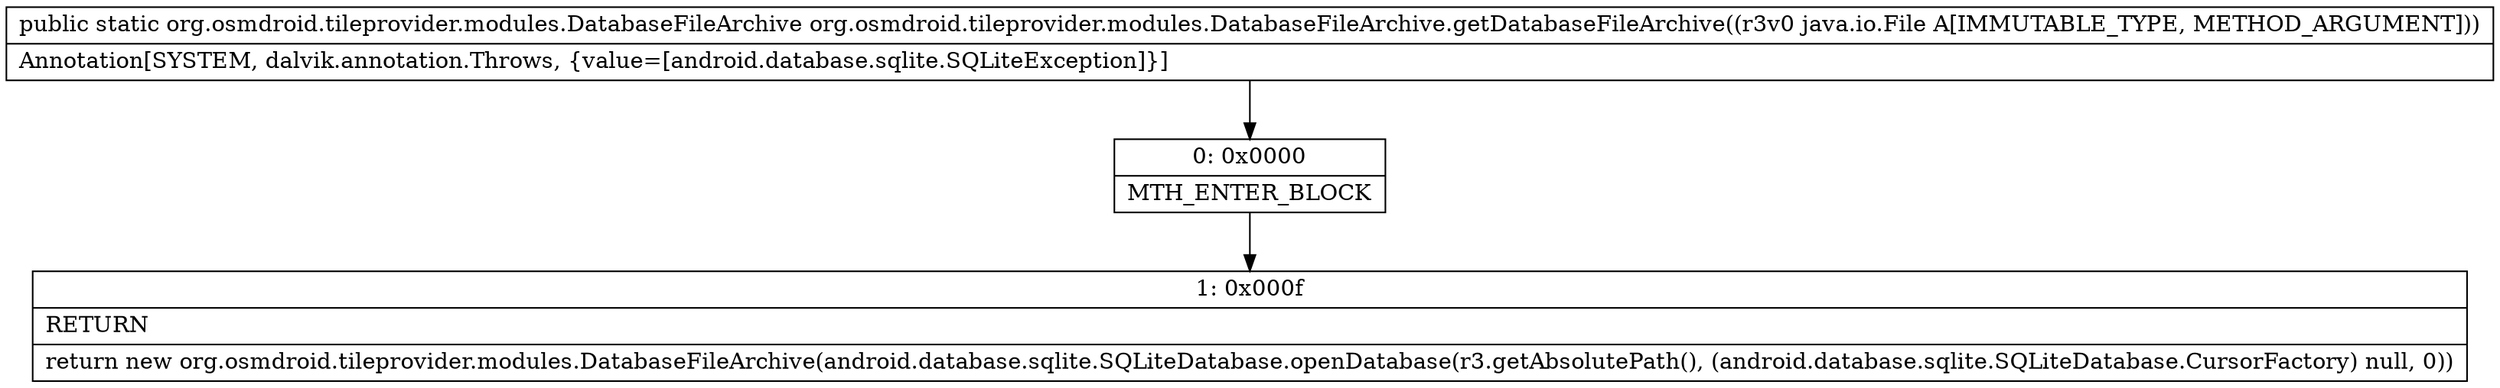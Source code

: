 digraph "CFG fororg.osmdroid.tileprovider.modules.DatabaseFileArchive.getDatabaseFileArchive(Ljava\/io\/File;)Lorg\/osmdroid\/tileprovider\/modules\/DatabaseFileArchive;" {
Node_0 [shape=record,label="{0\:\ 0x0000|MTH_ENTER_BLOCK\l}"];
Node_1 [shape=record,label="{1\:\ 0x000f|RETURN\l|return new org.osmdroid.tileprovider.modules.DatabaseFileArchive(android.database.sqlite.SQLiteDatabase.openDatabase(r3.getAbsolutePath(), (android.database.sqlite.SQLiteDatabase.CursorFactory) null, 0))\l}"];
MethodNode[shape=record,label="{public static org.osmdroid.tileprovider.modules.DatabaseFileArchive org.osmdroid.tileprovider.modules.DatabaseFileArchive.getDatabaseFileArchive((r3v0 java.io.File A[IMMUTABLE_TYPE, METHOD_ARGUMENT]))  | Annotation[SYSTEM, dalvik.annotation.Throws, \{value=[android.database.sqlite.SQLiteException]\}]\l}"];
MethodNode -> Node_0;
Node_0 -> Node_1;
}

